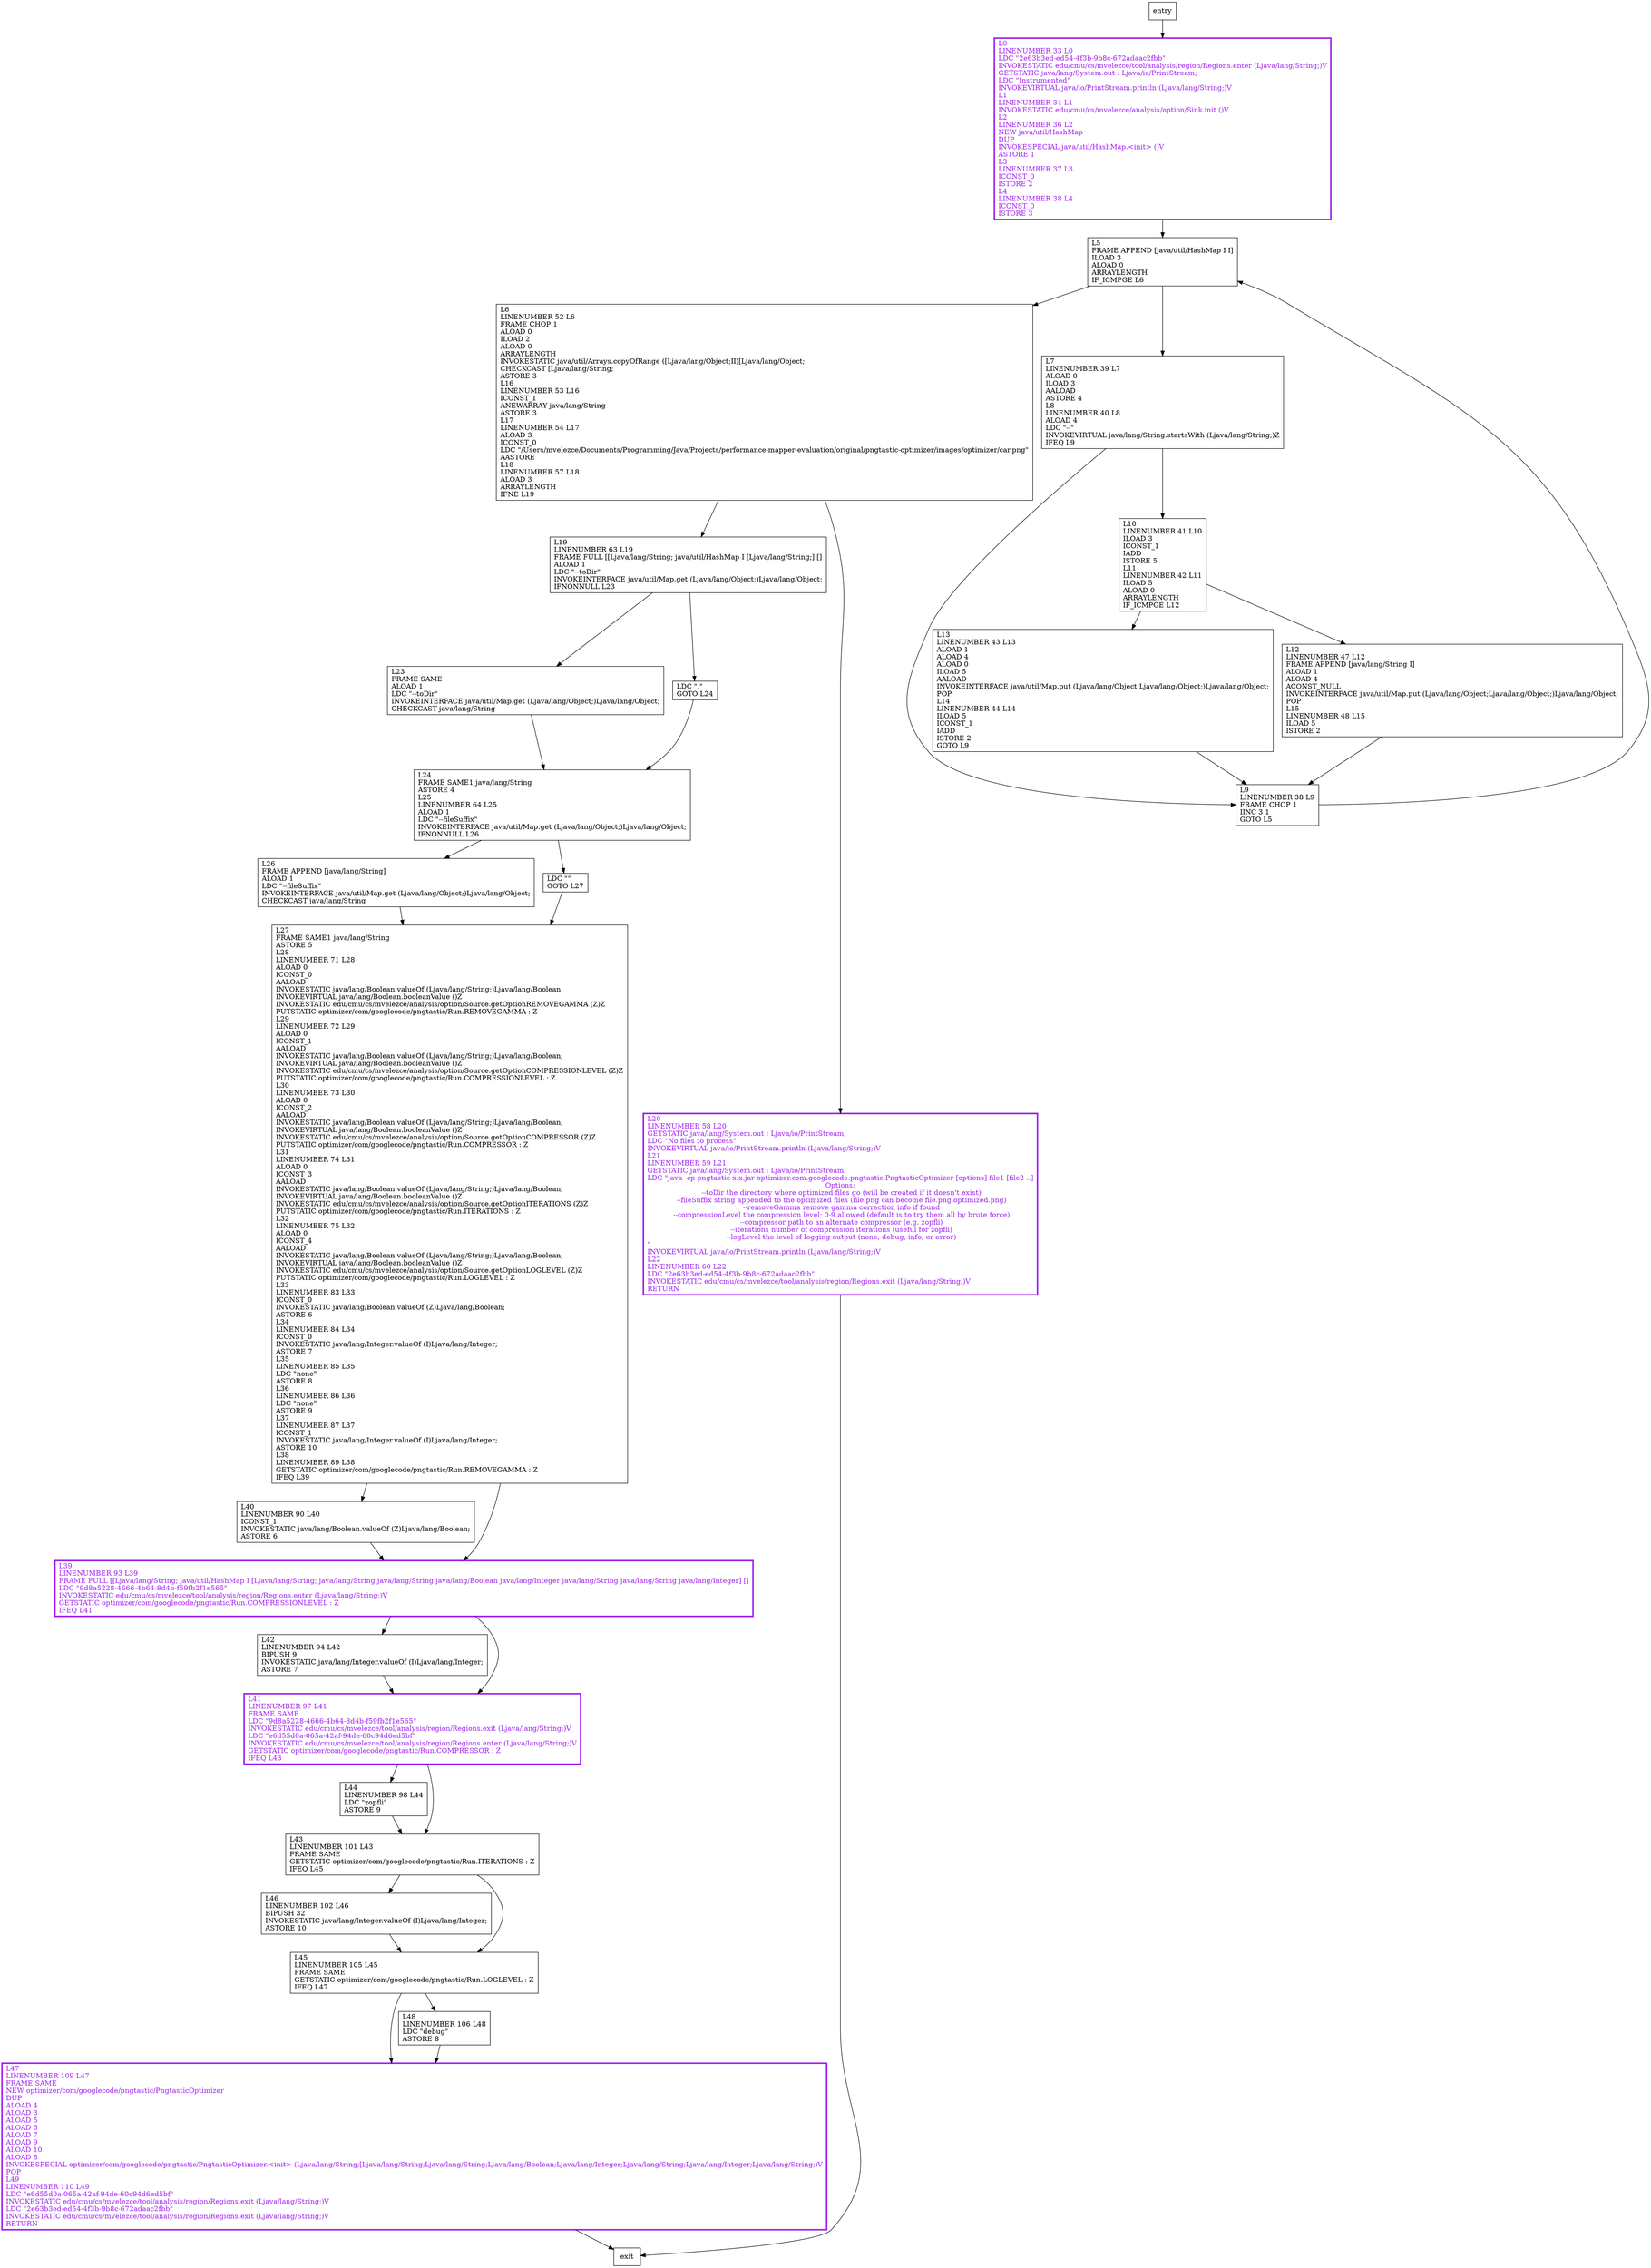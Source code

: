 digraph main {
node [shape=record];
9537518 [label="LDC \"\"\lGOTO L27\l"];
1378668951 [label="L48\lLINENUMBER 106 L48\lLDC \"debug\"\lASTORE 8\l"];
557558907 [label="L13\lLINENUMBER 43 L13\lALOAD 1\lALOAD 4\lALOAD 0\lILOAD 5\lAALOAD\lINVOKEINTERFACE java/util/Map.put (Ljava/lang/Object;Ljava/lang/Object;)Ljava/lang/Object;\lPOP\lL14\lLINENUMBER 44 L14\lILOAD 5\lICONST_1\lIADD\lISTORE 2\lGOTO L9\l"];
2036345167 [label="L20\lLINENUMBER 58 L20\lGETSTATIC java/lang/System.out : Ljava/io/PrintStream;\lLDC \"No files to process\"\lINVOKEVIRTUAL java/io/PrintStream.println (Ljava/lang/String;)V\lL21\lLINENUMBER 59 L21\lGETSTATIC java/lang/System.out : Ljava/io/PrintStream;\lLDC \"java -cp pngtastic-x.x.jar optimizer.com.googlecode.pngtastic.PngtasticOptimizer [options] file1 [file2 ..]\nOptions:\n  --toDir            the directory where optimized files go (will be created if it doesn't exist)\n  --fileSuffix       string appended to the optimized files (file.png can become file.png.optimized.png)\n  --removeGamma      remove gamma correction info if found\n  --compressionLevel the compression level; 0-9 allowed (default is to try them all by brute force)\n  --compressor       path to an alternate compressor (e.g. zopfli)\n  --iterations       number of compression iterations (useful for zopfli)\n  --logLevel         the level of logging output (none, debug, info, or error)\n\"\lINVOKEVIRTUAL java/io/PrintStream.println (Ljava/lang/String;)V\lL22\lLINENUMBER 60 L22\lLDC \"2e63b3ed-ed54-4f3b-9b8c-672adaac2fbb\"\lINVOKESTATIC edu/cmu/cs/mvelezce/tool/analysis/region/Regions.exit (Ljava/lang/String;)V\lRETURN\l"];
1567690492 [label="L24\lFRAME SAME1 java/lang/String\lASTORE 4\lL25\lLINENUMBER 64 L25\lALOAD 1\lLDC \"--fileSuffix\"\lINVOKEINTERFACE java/util/Map.get (Ljava/lang/Object;)Ljava/lang/Object;\lIFNONNULL L26\l"];
522872829 [label="L45\lLINENUMBER 105 L45\lFRAME SAME\lGETSTATIC optimizer/com/googlecode/pngtastic/Run.LOGLEVEL : Z\lIFEQ L47\l"];
822392588 [label="L0\lLINENUMBER 33 L0\lLDC \"2e63b3ed-ed54-4f3b-9b8c-672adaac2fbb\"\lINVOKESTATIC edu/cmu/cs/mvelezce/tool/analysis/region/Regions.enter (Ljava/lang/String;)V\lGETSTATIC java/lang/System.out : Ljava/io/PrintStream;\lLDC \"Instrumented\"\lINVOKEVIRTUAL java/io/PrintStream.println (Ljava/lang/String;)V\lL1\lLINENUMBER 34 L1\lINVOKESTATIC edu/cmu/cs/mvelezce/analysis/option/Sink.init ()V\lL2\lLINENUMBER 36 L2\lNEW java/util/HashMap\lDUP\lINVOKESPECIAL java/util/HashMap.\<init\> ()V\lASTORE 1\lL3\lLINENUMBER 37 L3\lICONST_0\lISTORE 2\lL4\lLINENUMBER 38 L4\lICONST_0\lISTORE 3\l"];
88349292 [label="L23\lFRAME SAME\lALOAD 1\lLDC \"--toDir\"\lINVOKEINTERFACE java/util/Map.get (Ljava/lang/Object;)Ljava/lang/Object;\lCHECKCAST java/lang/String\l"];
310318409 [label="L9\lLINENUMBER 38 L9\lFRAME CHOP 1\lIINC 3 1\lGOTO L5\l"];
1268421126 [label="L6\lLINENUMBER 52 L6\lFRAME CHOP 1\lALOAD 0\lILOAD 2\lALOAD 0\lARRAYLENGTH\lINVOKESTATIC java/util/Arrays.copyOfRange ([Ljava/lang/Object;II)[Ljava/lang/Object;\lCHECKCAST [Ljava/lang/String;\lASTORE 3\lL16\lLINENUMBER 53 L16\lICONST_1\lANEWARRAY java/lang/String\lASTORE 3\lL17\lLINENUMBER 54 L17\lALOAD 3\lICONST_0\lLDC \"/Users/mvelezce/Documents/Programming/Java/Projects/performance-mapper-evaluation/original/pngtastic-optimizer/images/optimizer/car.png\"\lAASTORE\lL18\lLINENUMBER 57 L18\lALOAD 3\lARRAYLENGTH\lIFNE L19\l"];
754078876 [label="L27\lFRAME SAME1 java/lang/String\lASTORE 5\lL28\lLINENUMBER 71 L28\lALOAD 0\lICONST_0\lAALOAD\lINVOKESTATIC java/lang/Boolean.valueOf (Ljava/lang/String;)Ljava/lang/Boolean;\lINVOKEVIRTUAL java/lang/Boolean.booleanValue ()Z\lINVOKESTATIC edu/cmu/cs/mvelezce/analysis/option/Source.getOptionREMOVEGAMMA (Z)Z\lPUTSTATIC optimizer/com/googlecode/pngtastic/Run.REMOVEGAMMA : Z\lL29\lLINENUMBER 72 L29\lALOAD 0\lICONST_1\lAALOAD\lINVOKESTATIC java/lang/Boolean.valueOf (Ljava/lang/String;)Ljava/lang/Boolean;\lINVOKEVIRTUAL java/lang/Boolean.booleanValue ()Z\lINVOKESTATIC edu/cmu/cs/mvelezce/analysis/option/Source.getOptionCOMPRESSIONLEVEL (Z)Z\lPUTSTATIC optimizer/com/googlecode/pngtastic/Run.COMPRESSIONLEVEL : Z\lL30\lLINENUMBER 73 L30\lALOAD 0\lICONST_2\lAALOAD\lINVOKESTATIC java/lang/Boolean.valueOf (Ljava/lang/String;)Ljava/lang/Boolean;\lINVOKEVIRTUAL java/lang/Boolean.booleanValue ()Z\lINVOKESTATIC edu/cmu/cs/mvelezce/analysis/option/Source.getOptionCOMPRESSOR (Z)Z\lPUTSTATIC optimizer/com/googlecode/pngtastic/Run.COMPRESSOR : Z\lL31\lLINENUMBER 74 L31\lALOAD 0\lICONST_3\lAALOAD\lINVOKESTATIC java/lang/Boolean.valueOf (Ljava/lang/String;)Ljava/lang/Boolean;\lINVOKEVIRTUAL java/lang/Boolean.booleanValue ()Z\lINVOKESTATIC edu/cmu/cs/mvelezce/analysis/option/Source.getOptionITERATIONS (Z)Z\lPUTSTATIC optimizer/com/googlecode/pngtastic/Run.ITERATIONS : Z\lL32\lLINENUMBER 75 L32\lALOAD 0\lICONST_4\lAALOAD\lINVOKESTATIC java/lang/Boolean.valueOf (Ljava/lang/String;)Ljava/lang/Boolean;\lINVOKEVIRTUAL java/lang/Boolean.booleanValue ()Z\lINVOKESTATIC edu/cmu/cs/mvelezce/analysis/option/Source.getOptionLOGLEVEL (Z)Z\lPUTSTATIC optimizer/com/googlecode/pngtastic/Run.LOGLEVEL : Z\lL33\lLINENUMBER 83 L33\lICONST_0\lINVOKESTATIC java/lang/Boolean.valueOf (Z)Ljava/lang/Boolean;\lASTORE 6\lL34\lLINENUMBER 84 L34\lICONST_0\lINVOKESTATIC java/lang/Integer.valueOf (I)Ljava/lang/Integer;\lASTORE 7\lL35\lLINENUMBER 85 L35\lLDC \"none\"\lASTORE 8\lL36\lLINENUMBER 86 L36\lLDC \"none\"\lASTORE 9\lL37\lLINENUMBER 87 L37\lICONST_1\lINVOKESTATIC java/lang/Integer.valueOf (I)Ljava/lang/Integer;\lASTORE 10\lL38\lLINENUMBER 89 L38\lGETSTATIC optimizer/com/googlecode/pngtastic/Run.REMOVEGAMMA : Z\lIFEQ L39\l"];
18455898 [label="L43\lLINENUMBER 101 L43\lFRAME SAME\lGETSTATIC optimizer/com/googlecode/pngtastic/Run.ITERATIONS : Z\lIFEQ L45\l"];
1266954312 [label="L5\lFRAME APPEND [java/util/HashMap I I]\lILOAD 3\lALOAD 0\lARRAYLENGTH\lIF_ICMPGE L6\l"];
631471692 [label="L26\lFRAME APPEND [java/lang/String]\lALOAD 1\lLDC \"--fileSuffix\"\lINVOKEINTERFACE java/util/Map.get (Ljava/lang/Object;)Ljava/lang/Object;\lCHECKCAST java/lang/String\l"];
1214752016 [label="L46\lLINENUMBER 102 L46\lBIPUSH 32\lINVOKESTATIC java/lang/Integer.valueOf (I)Ljava/lang/Integer;\lASTORE 10\l"];
106392797 [label="L10\lLINENUMBER 41 L10\lILOAD 3\lICONST_1\lIADD\lISTORE 5\lL11\lLINENUMBER 42 L11\lILOAD 5\lALOAD 0\lARRAYLENGTH\lIF_ICMPGE L12\l"];
1873313020 [label="LDC \".\"\lGOTO L24\l"];
2032253200 [label="L39\lLINENUMBER 93 L39\lFRAME FULL [[Ljava/lang/String; java/util/HashMap I [Ljava/lang/String; java/lang/String java/lang/String java/lang/Boolean java/lang/Integer java/lang/String java/lang/String java/lang/Integer] []\lLDC \"9d8a5228-4666-4b64-8d4b-f59fb2f1e565\"\lINVOKESTATIC edu/cmu/cs/mvelezce/tool/analysis/region/Regions.enter (Ljava/lang/String;)V\lGETSTATIC optimizer/com/googlecode/pngtastic/Run.COMPRESSIONLEVEL : Z\lIFEQ L41\l"];
1273804934 [label="L41\lLINENUMBER 97 L41\lFRAME SAME\lLDC \"9d8a5228-4666-4b64-8d4b-f59fb2f1e565\"\lINVOKESTATIC edu/cmu/cs/mvelezce/tool/analysis/region/Regions.exit (Ljava/lang/String;)V\lLDC \"e6d55d0a-065a-42af-94de-60c94d6ed5bf\"\lINVOKESTATIC edu/cmu/cs/mvelezce/tool/analysis/region/Regions.enter (Ljava/lang/String;)V\lGETSTATIC optimizer/com/googlecode/pngtastic/Run.COMPRESSOR : Z\lIFEQ L43\l"];
1963213779 [label="L42\lLINENUMBER 94 L42\lBIPUSH 9\lINVOKESTATIC java/lang/Integer.valueOf (I)Ljava/lang/Integer;\lASTORE 7\l"];
1204742502 [label="L40\lLINENUMBER 90 L40\lICONST_1\lINVOKESTATIC java/lang/Boolean.valueOf (Z)Ljava/lang/Boolean;\lASTORE 6\l"];
664005194 [label="L7\lLINENUMBER 39 L7\lALOAD 0\lILOAD 3\lAALOAD\lASTORE 4\lL8\lLINENUMBER 40 L8\lALOAD 4\lLDC \"--\"\lINVOKEVIRTUAL java/lang/String.startsWith (Ljava/lang/String;)Z\lIFEQ L9\l"];
432194739 [label="L12\lLINENUMBER 47 L12\lFRAME APPEND [java/lang/String I]\lALOAD 1\lALOAD 4\lACONST_NULL\lINVOKEINTERFACE java/util/Map.put (Ljava/lang/Object;Ljava/lang/Object;)Ljava/lang/Object;\lPOP\lL15\lLINENUMBER 48 L15\lILOAD 5\lISTORE 2\l"];
98112011 [label="L47\lLINENUMBER 109 L47\lFRAME SAME\lNEW optimizer/com/googlecode/pngtastic/PngtasticOptimizer\lDUP\lALOAD 4\lALOAD 3\lALOAD 5\lALOAD 6\lALOAD 7\lALOAD 9\lALOAD 10\lALOAD 8\lINVOKESPECIAL optimizer/com/googlecode/pngtastic/PngtasticOptimizer.\<init\> (Ljava/lang/String;[Ljava/lang/String;Ljava/lang/String;Ljava/lang/Boolean;Ljava/lang/Integer;Ljava/lang/String;Ljava/lang/Integer;Ljava/lang/String;)V\lPOP\lL49\lLINENUMBER 110 L49\lLDC \"e6d55d0a-065a-42af-94de-60c94d6ed5bf\"\lINVOKESTATIC edu/cmu/cs/mvelezce/tool/analysis/region/Regions.exit (Ljava/lang/String;)V\lLDC \"2e63b3ed-ed54-4f3b-9b8c-672adaac2fbb\"\lINVOKESTATIC edu/cmu/cs/mvelezce/tool/analysis/region/Regions.exit (Ljava/lang/String;)V\lRETURN\l"];
1980275809 [label="L19\lLINENUMBER 63 L19\lFRAME FULL [[Ljava/lang/String; java/util/HashMap I [Ljava/lang/String;] []\lALOAD 1\lLDC \"--toDir\"\lINVOKEINTERFACE java/util/Map.get (Ljava/lang/Object;)Ljava/lang/Object;\lIFNONNULL L23\l"];
833409478 [label="L44\lLINENUMBER 98 L44\lLDC \"zopfli\"\lASTORE 9\l"];
entry;
exit;
9537518 -> 754078876;
1378668951 -> 98112011;
557558907 -> 310318409;
2036345167 -> exit;
1567690492 -> 9537518;
1567690492 -> 631471692;
522872829 -> 1378668951;
522872829 -> 98112011;
822392588 -> 1266954312;
88349292 -> 1567690492;
310318409 -> 1266954312;
1268421126 -> 2036345167;
1268421126 -> 1980275809;
754078876 -> 1204742502;
754078876 -> 2032253200;
18455898 -> 1214752016;
18455898 -> 522872829;
1266954312 -> 664005194;
1266954312 -> 1268421126;
631471692 -> 754078876;
1214752016 -> 522872829;
106392797 -> 432194739;
106392797 -> 557558907;
1873313020 -> 1567690492;
2032253200 -> 1273804934;
2032253200 -> 1963213779;
1273804934 -> 18455898;
1273804934 -> 833409478;
1963213779 -> 1273804934;
1204742502 -> 2032253200;
entry -> 822392588;
664005194 -> 106392797;
664005194 -> 310318409;
432194739 -> 310318409;
98112011 -> exit;
1980275809 -> 1873313020;
1980275809 -> 88349292;
833409478 -> 18455898;
2036345167[fontcolor="purple", penwidth=3, color="purple"];
2032253200[fontcolor="purple", penwidth=3, color="purple"];
98112011[fontcolor="purple", penwidth=3, color="purple"];
1273804934[fontcolor="purple", penwidth=3, color="purple"];
822392588[fontcolor="purple", penwidth=3, color="purple"];
}
